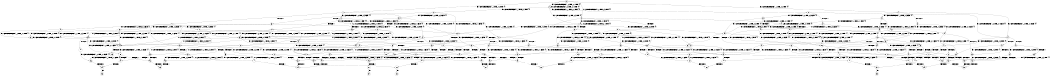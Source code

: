 digraph BCG {
size = "7, 10.5";
center = TRUE;
node [shape = circle];
0 [peripheries = 2];
0 -> 1 [label = "EX !0 !ATOMIC_EXCH_BRANCH (1, +1, TRUE, +0, 2, TRUE) !{0}"];
0 -> 2 [label = "EX !2 !ATOMIC_EXCH_BRANCH (1, +0, TRUE, +0, 1, TRUE) !{0}"];
0 -> 3 [label = "EX !1 !ATOMIC_EXCH_BRANCH (1, +0, TRUE, +0, 3, TRUE) !{0}"];
0 -> 4 [label = "EX !0 !ATOMIC_EXCH_BRANCH (1, +1, TRUE, +0, 2, TRUE) !{0}"];
1 -> 5 [label = "EX !2 !ATOMIC_EXCH_BRANCH (1, +0, TRUE, +0, 1, FALSE) !{0}"];
1 -> 6 [label = "EX !1 !ATOMIC_EXCH_BRANCH (1, +0, TRUE, +0, 3, FALSE) !{0}"];
1 -> 7 [label = "TERMINATE !0"];
2 -> 2 [label = "EX !2 !ATOMIC_EXCH_BRANCH (1, +0, TRUE, +0, 1, TRUE) !{0}"];
2 -> 8 [label = "EX !0 !ATOMIC_EXCH_BRANCH (1, +1, TRUE, +0, 2, TRUE) !{0}"];
2 -> 9 [label = "EX !1 !ATOMIC_EXCH_BRANCH (1, +0, TRUE, +0, 3, TRUE) !{0}"];
2 -> 10 [label = "EX !0 !ATOMIC_EXCH_BRANCH (1, +1, TRUE, +0, 2, TRUE) !{0}"];
3 -> 11 [label = "EX !0 !ATOMIC_EXCH_BRANCH (1, +1, TRUE, +0, 2, TRUE) !{0}"];
3 -> 9 [label = "EX !2 !ATOMIC_EXCH_BRANCH (1, +0, TRUE, +0, 1, TRUE) !{0}"];
3 -> 12 [label = "TERMINATE !1"];
3 -> 13 [label = "EX !0 !ATOMIC_EXCH_BRANCH (1, +1, TRUE, +0, 2, TRUE) !{0}"];
4 -> 14 [label = "EX !2 !ATOMIC_EXCH_BRANCH (1, +0, TRUE, +0, 1, FALSE) !{0}"];
4 -> 15 [label = "EX !1 !ATOMIC_EXCH_BRANCH (1, +0, TRUE, +0, 3, FALSE) !{0}"];
4 -> 16 [label = "TERMINATE !0"];
5 -> 17 [label = "EX !1 !ATOMIC_EXCH_BRANCH (1, +0, TRUE, +0, 3, TRUE) !{0}"];
5 -> 18 [label = "TERMINATE !0"];
5 -> 19 [label = "TERMINATE !2"];
6 -> 11 [label = "EX !1 !ATOMIC_EXCH_BRANCH (1, +1, TRUE, +0, 3, TRUE) !{0}"];
6 -> 20 [label = "EX !2 !ATOMIC_EXCH_BRANCH (1, +0, TRUE, +0, 1, TRUE) !{0}"];
6 -> 21 [label = "TERMINATE !0"];
7 -> 22 [label = "EX !1 !ATOMIC_EXCH_BRANCH (1, +0, TRUE, +0, 3, FALSE) !{1}"];
7 -> 23 [label = "EX !2 !ATOMIC_EXCH_BRANCH (1, +0, TRUE, +0, 1, FALSE) !{1}"];
7 -> 24 [label = "EX !1 !ATOMIC_EXCH_BRANCH (1, +0, TRUE, +0, 3, FALSE) !{1}"];
8 -> 5 [label = "EX !2 !ATOMIC_EXCH_BRANCH (1, +0, TRUE, +0, 1, FALSE) !{0}"];
8 -> 25 [label = "EX !1 !ATOMIC_EXCH_BRANCH (1, +0, TRUE, +0, 3, FALSE) !{0}"];
8 -> 26 [label = "TERMINATE !0"];
9 -> 9 [label = "EX !2 !ATOMIC_EXCH_BRANCH (1, +0, TRUE, +0, 1, TRUE) !{0}"];
9 -> 27 [label = "EX !0 !ATOMIC_EXCH_BRANCH (1, +1, TRUE, +0, 2, TRUE) !{0}"];
9 -> 28 [label = "TERMINATE !1"];
9 -> 29 [label = "EX !0 !ATOMIC_EXCH_BRANCH (1, +1, TRUE, +0, 2, TRUE) !{0}"];
10 -> 14 [label = "EX !2 !ATOMIC_EXCH_BRANCH (1, +0, TRUE, +0, 1, FALSE) !{0}"];
10 -> 30 [label = "EX !1 !ATOMIC_EXCH_BRANCH (1, +0, TRUE, +0, 3, FALSE) !{0}"];
10 -> 31 [label = "TERMINATE !0"];
11 -> 32 [label = "EX !2 !ATOMIC_EXCH_BRANCH (1, +0, TRUE, +0, 1, FALSE) !{0}"];
11 -> 33 [label = "TERMINATE !0"];
11 -> 34 [label = "TERMINATE !1"];
12 -> 35 [label = "EX !0 !ATOMIC_EXCH_BRANCH (1, +1, TRUE, +0, 2, TRUE) !{0}"];
12 -> 36 [label = "EX !2 !ATOMIC_EXCH_BRANCH (1, +0, TRUE, +0, 1, TRUE) !{0}"];
12 -> 37 [label = "EX !0 !ATOMIC_EXCH_BRANCH (1, +1, TRUE, +0, 2, TRUE) !{0}"];
13 -> 38 [label = "EX !2 !ATOMIC_EXCH_BRANCH (1, +0, TRUE, +0, 1, FALSE) !{0}"];
13 -> 39 [label = "TERMINATE !0"];
13 -> 40 [label = "TERMINATE !1"];
14 -> 41 [label = "EX !1 !ATOMIC_EXCH_BRANCH (1, +0, TRUE, +0, 3, TRUE) !{0}"];
14 -> 42 [label = "TERMINATE !0"];
14 -> 43 [label = "TERMINATE !2"];
15 -> 13 [label = "EX !1 !ATOMIC_EXCH_BRANCH (1, +1, TRUE, +0, 3, TRUE) !{0}"];
15 -> 44 [label = "EX !2 !ATOMIC_EXCH_BRANCH (1, +0, TRUE, +0, 1, TRUE) !{0}"];
15 -> 45 [label = "TERMINATE !0"];
16 -> 46 [label = "EX !1 !ATOMIC_EXCH_BRANCH (1, +0, TRUE, +0, 3, FALSE) !{1}"];
16 -> 47 [label = "EX !2 !ATOMIC_EXCH_BRANCH (1, +0, TRUE, +0, 1, FALSE) !{1}"];
17 -> 48 [label = "TERMINATE !0"];
17 -> 49 [label = "TERMINATE !2"];
17 -> 50 [label = "TERMINATE !1"];
18 -> 51 [label = "EX !1 !ATOMIC_EXCH_BRANCH (1, +0, TRUE, +0, 3, TRUE) !{1}"];
18 -> 52 [label = "TERMINATE !2"];
18 -> 53 [label = "EX !1 !ATOMIC_EXCH_BRANCH (1, +0, TRUE, +0, 3, TRUE) !{1}"];
19 -> 54 [label = "EX !1 !ATOMIC_EXCH_BRANCH (1, +0, TRUE, +0, 3, TRUE) !{0}"];
19 -> 55 [label = "TERMINATE !0"];
20 -> 27 [label = "EX !1 !ATOMIC_EXCH_BRANCH (1, +1, TRUE, +0, 3, TRUE) !{0}"];
20 -> 20 [label = "EX !2 !ATOMIC_EXCH_BRANCH (1, +0, TRUE, +0, 1, TRUE) !{0}"];
20 -> 56 [label = "TERMINATE !0"];
21 -> 57 [label = "EX !1 !ATOMIC_EXCH_BRANCH (1, +1, TRUE, +0, 3, TRUE) !{1}"];
21 -> 58 [label = "EX !2 !ATOMIC_EXCH_BRANCH (1, +0, TRUE, +0, 1, TRUE) !{1}"];
21 -> 59 [label = "EX !1 !ATOMIC_EXCH_BRANCH (1, +1, TRUE, +0, 3, TRUE) !{1}"];
22 -> 57 [label = "EX !1 !ATOMIC_EXCH_BRANCH (1, +1, TRUE, +0, 3, TRUE) !{1}"];
22 -> 58 [label = "EX !2 !ATOMIC_EXCH_BRANCH (1, +0, TRUE, +0, 1, TRUE) !{1}"];
22 -> 59 [label = "EX !1 !ATOMIC_EXCH_BRANCH (1, +1, TRUE, +0, 3, TRUE) !{1}"];
23 -> 51 [label = "EX !1 !ATOMIC_EXCH_BRANCH (1, +0, TRUE, +0, 3, TRUE) !{1}"];
23 -> 52 [label = "TERMINATE !2"];
23 -> 53 [label = "EX !1 !ATOMIC_EXCH_BRANCH (1, +0, TRUE, +0, 3, TRUE) !{1}"];
24 -> 60 [label = "EX !2 !ATOMIC_EXCH_BRANCH (1, +0, TRUE, +0, 1, TRUE) !{1}"];
24 -> 59 [label = "EX !1 !ATOMIC_EXCH_BRANCH (1, +1, TRUE, +0, 3, TRUE) !{1}"];
25 -> 27 [label = "EX !1 !ATOMIC_EXCH_BRANCH (1, +1, TRUE, +0, 3, TRUE) !{0}"];
25 -> 20 [label = "EX !2 !ATOMIC_EXCH_BRANCH (1, +0, TRUE, +0, 1, TRUE) !{0}"];
25 -> 56 [label = "TERMINATE !0"];
26 -> 23 [label = "EX !2 !ATOMIC_EXCH_BRANCH (1, +0, TRUE, +0, 1, FALSE) !{1}"];
26 -> 61 [label = "EX !1 !ATOMIC_EXCH_BRANCH (1, +0, TRUE, +0, 3, FALSE) !{1}"];
26 -> 62 [label = "EX !1 !ATOMIC_EXCH_BRANCH (1, +0, TRUE, +0, 3, FALSE) !{1}"];
27 -> 32 [label = "EX !2 !ATOMIC_EXCH_BRANCH (1, +0, TRUE, +0, 1, FALSE) !{0}"];
27 -> 63 [label = "TERMINATE !0"];
27 -> 64 [label = "TERMINATE !1"];
28 -> 36 [label = "EX !2 !ATOMIC_EXCH_BRANCH (1, +0, TRUE, +0, 1, TRUE) !{0}"];
28 -> 65 [label = "EX !0 !ATOMIC_EXCH_BRANCH (1, +1, TRUE, +0, 2, TRUE) !{0}"];
28 -> 66 [label = "EX !0 !ATOMIC_EXCH_BRANCH (1, +1, TRUE, +0, 2, TRUE) !{0}"];
29 -> 38 [label = "EX !2 !ATOMIC_EXCH_BRANCH (1, +0, TRUE, +0, 1, FALSE) !{0}"];
29 -> 67 [label = "TERMINATE !0"];
29 -> 68 [label = "TERMINATE !1"];
30 -> 29 [label = "EX !1 !ATOMIC_EXCH_BRANCH (1, +1, TRUE, +0, 3, TRUE) !{0}"];
30 -> 44 [label = "EX !2 !ATOMIC_EXCH_BRANCH (1, +0, TRUE, +0, 1, TRUE) !{0}"];
30 -> 69 [label = "TERMINATE !0"];
31 -> 47 [label = "EX !2 !ATOMIC_EXCH_BRANCH (1, +0, TRUE, +0, 1, FALSE) !{1}"];
31 -> 70 [label = "EX !1 !ATOMIC_EXCH_BRANCH (1, +0, TRUE, +0, 3, FALSE) !{1}"];
32 -> 48 [label = "TERMINATE !0"];
32 -> 49 [label = "TERMINATE !2"];
32 -> 50 [label = "TERMINATE !1"];
33 -> 71 [label = "EX !2 !ATOMIC_EXCH_BRANCH (1, +0, TRUE, +0, 1, FALSE) !{1}"];
33 -> 72 [label = "TERMINATE !1"];
34 -> 73 [label = "EX !2 !ATOMIC_EXCH_BRANCH (1, +0, TRUE, +0, 1, FALSE) !{0}"];
34 -> 74 [label = "TERMINATE !0"];
35 -> 73 [label = "EX !2 !ATOMIC_EXCH_BRANCH (1, +0, TRUE, +0, 1, FALSE) !{0}"];
35 -> 74 [label = "TERMINATE !0"];
36 -> 36 [label = "EX !2 !ATOMIC_EXCH_BRANCH (1, +0, TRUE, +0, 1, TRUE) !{0}"];
36 -> 65 [label = "EX !0 !ATOMIC_EXCH_BRANCH (1, +1, TRUE, +0, 2, TRUE) !{0}"];
36 -> 66 [label = "EX !0 !ATOMIC_EXCH_BRANCH (1, +1, TRUE, +0, 2, TRUE) !{0}"];
37 -> 75 [label = "EX !2 !ATOMIC_EXCH_BRANCH (1, +0, TRUE, +0, 1, FALSE) !{0}"];
37 -> 76 [label = "TERMINATE !0"];
38 -> 77 [label = "TERMINATE !0"];
38 -> 78 [label = "TERMINATE !2"];
38 -> 79 [label = "TERMINATE !1"];
39 -> 80 [label = "EX !2 !ATOMIC_EXCH_BRANCH (1, +0, TRUE, +0, 1, FALSE) !{1}"];
39 -> 81 [label = "TERMINATE !1"];
40 -> 75 [label = "EX !2 !ATOMIC_EXCH_BRANCH (1, +0, TRUE, +0, 1, FALSE) !{0}"];
40 -> 76 [label = "TERMINATE !0"];
41 -> 77 [label = "TERMINATE !0"];
41 -> 78 [label = "TERMINATE !2"];
41 -> 79 [label = "TERMINATE !1"];
42 -> 82 [label = "EX !1 !ATOMIC_EXCH_BRANCH (1, +0, TRUE, +0, 3, TRUE) !{1}"];
42 -> 83 [label = "TERMINATE !2"];
43 -> 84 [label = "EX !1 !ATOMIC_EXCH_BRANCH (1, +0, TRUE, +0, 3, TRUE) !{0}"];
43 -> 85 [label = "TERMINATE !0"];
44 -> 29 [label = "EX !1 !ATOMIC_EXCH_BRANCH (1, +1, TRUE, +0, 3, TRUE) !{0}"];
44 -> 44 [label = "EX !2 !ATOMIC_EXCH_BRANCH (1, +0, TRUE, +0, 1, TRUE) !{0}"];
44 -> 69 [label = "TERMINATE !0"];
45 -> 86 [label = "EX !1 !ATOMIC_EXCH_BRANCH (1, +1, TRUE, +0, 3, TRUE) !{1}"];
45 -> 87 [label = "EX !2 !ATOMIC_EXCH_BRANCH (1, +0, TRUE, +0, 1, TRUE) !{1}"];
46 -> 86 [label = "EX !1 !ATOMIC_EXCH_BRANCH (1, +1, TRUE, +0, 3, TRUE) !{1}"];
46 -> 87 [label = "EX !2 !ATOMIC_EXCH_BRANCH (1, +0, TRUE, +0, 1, TRUE) !{1}"];
47 -> 82 [label = "EX !1 !ATOMIC_EXCH_BRANCH (1, +0, TRUE, +0, 3, TRUE) !{1}"];
47 -> 83 [label = "TERMINATE !2"];
48 -> 88 [label = "TERMINATE !2"];
48 -> 89 [label = "TERMINATE !1"];
49 -> 90 [label = "TERMINATE !0"];
49 -> 91 [label = "TERMINATE !1"];
50 -> 92 [label = "TERMINATE !0"];
50 -> 93 [label = "TERMINATE !2"];
51 -> 88 [label = "TERMINATE !2"];
51 -> 89 [label = "TERMINATE !1"];
52 -> 94 [label = "EX !1 !ATOMIC_EXCH_BRANCH (1, +0, TRUE, +0, 3, TRUE) !{1}"];
52 -> 95 [label = "EX !1 !ATOMIC_EXCH_BRANCH (1, +0, TRUE, +0, 3, TRUE) !{1}"];
53 -> 96 [label = "TERMINATE !2"];
53 -> 97 [label = "TERMINATE !1"];
54 -> 90 [label = "TERMINATE !0"];
54 -> 91 [label = "TERMINATE !1"];
55 -> 94 [label = "EX !1 !ATOMIC_EXCH_BRANCH (1, +0, TRUE, +0, 3, TRUE) !{1}"];
55 -> 95 [label = "EX !1 !ATOMIC_EXCH_BRANCH (1, +0, TRUE, +0, 3, TRUE) !{1}"];
56 -> 98 [label = "EX !1 !ATOMIC_EXCH_BRANCH (1, +1, TRUE, +0, 3, TRUE) !{1}"];
56 -> 58 [label = "EX !2 !ATOMIC_EXCH_BRANCH (1, +0, TRUE, +0, 1, TRUE) !{1}"];
56 -> 99 [label = "EX !1 !ATOMIC_EXCH_BRANCH (1, +1, TRUE, +0, 3, TRUE) !{1}"];
57 -> 71 [label = "EX !2 !ATOMIC_EXCH_BRANCH (1, +0, TRUE, +0, 1, FALSE) !{1}"];
57 -> 72 [label = "TERMINATE !1"];
58 -> 98 [label = "EX !1 !ATOMIC_EXCH_BRANCH (1, +1, TRUE, +0, 3, TRUE) !{1}"];
58 -> 58 [label = "EX !2 !ATOMIC_EXCH_BRANCH (1, +0, TRUE, +0, 1, TRUE) !{1}"];
58 -> 99 [label = "EX !1 !ATOMIC_EXCH_BRANCH (1, +1, TRUE, +0, 3, TRUE) !{1}"];
59 -> 100 [label = "EX !2 !ATOMIC_EXCH_BRANCH (1, +0, TRUE, +0, 1, FALSE) !{1}"];
59 -> 101 [label = "TERMINATE !1"];
60 -> 60 [label = "EX !2 !ATOMIC_EXCH_BRANCH (1, +0, TRUE, +0, 1, TRUE) !{1}"];
60 -> 99 [label = "EX !1 !ATOMIC_EXCH_BRANCH (1, +1, TRUE, +0, 3, TRUE) !{1}"];
61 -> 98 [label = "EX !1 !ATOMIC_EXCH_BRANCH (1, +1, TRUE, +0, 3, TRUE) !{1}"];
61 -> 58 [label = "EX !2 !ATOMIC_EXCH_BRANCH (1, +0, TRUE, +0, 1, TRUE) !{1}"];
61 -> 99 [label = "EX !1 !ATOMIC_EXCH_BRANCH (1, +1, TRUE, +0, 3, TRUE) !{1}"];
62 -> 60 [label = "EX !2 !ATOMIC_EXCH_BRANCH (1, +0, TRUE, +0, 1, TRUE) !{1}"];
62 -> 99 [label = "EX !1 !ATOMIC_EXCH_BRANCH (1, +1, TRUE, +0, 3, TRUE) !{1}"];
63 -> 71 [label = "EX !2 !ATOMIC_EXCH_BRANCH (1, +0, TRUE, +0, 1, FALSE) !{1}"];
63 -> 102 [label = "TERMINATE !1"];
64 -> 73 [label = "EX !2 !ATOMIC_EXCH_BRANCH (1, +0, TRUE, +0, 1, FALSE) !{0}"];
64 -> 103 [label = "TERMINATE !0"];
65 -> 73 [label = "EX !2 !ATOMIC_EXCH_BRANCH (1, +0, TRUE, +0, 1, FALSE) !{0}"];
65 -> 103 [label = "TERMINATE !0"];
66 -> 75 [label = "EX !2 !ATOMIC_EXCH_BRANCH (1, +0, TRUE, +0, 1, FALSE) !{0}"];
66 -> 104 [label = "TERMINATE !0"];
67 -> 80 [label = "EX !2 !ATOMIC_EXCH_BRANCH (1, +0, TRUE, +0, 1, FALSE) !{1}"];
67 -> 105 [label = "TERMINATE !1"];
68 -> 75 [label = "EX !2 !ATOMIC_EXCH_BRANCH (1, +0, TRUE, +0, 1, FALSE) !{0}"];
68 -> 104 [label = "TERMINATE !0"];
69 -> 106 [label = "EX !1 !ATOMIC_EXCH_BRANCH (1, +1, TRUE, +0, 3, TRUE) !{1}"];
69 -> 87 [label = "EX !2 !ATOMIC_EXCH_BRANCH (1, +0, TRUE, +0, 1, TRUE) !{1}"];
70 -> 106 [label = "EX !1 !ATOMIC_EXCH_BRANCH (1, +1, TRUE, +0, 3, TRUE) !{1}"];
70 -> 87 [label = "EX !2 !ATOMIC_EXCH_BRANCH (1, +0, TRUE, +0, 1, TRUE) !{1}"];
71 -> 88 [label = "TERMINATE !2"];
71 -> 89 [label = "TERMINATE !1"];
72 -> 107 [label = "EX !2 !ATOMIC_EXCH_BRANCH (1, +0, TRUE, +0, 1, FALSE) !{2}"];
72 -> 108 [label = "EX !2 !ATOMIC_EXCH_BRANCH (1, +0, TRUE, +0, 1, FALSE) !{2}"];
73 -> 92 [label = "TERMINATE !0"];
73 -> 93 [label = "TERMINATE !2"];
74 -> 109 [label = "EX !2 !ATOMIC_EXCH_BRANCH (1, +0, TRUE, +0, 1, FALSE) !{1}"];
75 -> 110 [label = "TERMINATE !0"];
75 -> 111 [label = "TERMINATE !2"];
76 -> 112 [label = "EX !2 !ATOMIC_EXCH_BRANCH (1, +0, TRUE, +0, 1, FALSE) !{1}"];
77 -> 113 [label = "TERMINATE !2"];
77 -> 114 [label = "TERMINATE !1"];
78 -> 115 [label = "TERMINATE !0"];
78 -> 116 [label = "TERMINATE !1"];
79 -> 110 [label = "TERMINATE !0"];
79 -> 111 [label = "TERMINATE !2"];
80 -> 113 [label = "TERMINATE !2"];
80 -> 114 [label = "TERMINATE !1"];
81 -> 117 [label = "EX !2 !ATOMIC_EXCH_BRANCH (1, +0, TRUE, +0, 1, FALSE) !{2}"];
82 -> 113 [label = "TERMINATE !2"];
82 -> 114 [label = "TERMINATE !1"];
83 -> 118 [label = "EX !1 !ATOMIC_EXCH_BRANCH (1, +0, TRUE, +0, 3, TRUE) !{1}"];
84 -> 115 [label = "TERMINATE !0"];
84 -> 116 [label = "TERMINATE !1"];
85 -> 118 [label = "EX !1 !ATOMIC_EXCH_BRANCH (1, +0, TRUE, +0, 3, TRUE) !{1}"];
86 -> 80 [label = "EX !2 !ATOMIC_EXCH_BRANCH (1, +0, TRUE, +0, 1, FALSE) !{1}"];
86 -> 81 [label = "TERMINATE !1"];
87 -> 106 [label = "EX !1 !ATOMIC_EXCH_BRANCH (1, +1, TRUE, +0, 3, TRUE) !{1}"];
87 -> 87 [label = "EX !2 !ATOMIC_EXCH_BRANCH (1, +0, TRUE, +0, 1, TRUE) !{1}"];
88 -> 119 [label = "TERMINATE !1"];
89 -> 120 [label = "TERMINATE !2"];
90 -> 119 [label = "TERMINATE !1"];
91 -> 121 [label = "TERMINATE !0"];
92 -> 122 [label = "TERMINATE !2"];
93 -> 121 [label = "TERMINATE !0"];
94 -> 119 [label = "TERMINATE !1"];
95 -> 123 [label = "TERMINATE !1"];
96 -> 123 [label = "TERMINATE !1"];
97 -> 124 [label = "TERMINATE !2"];
98 -> 71 [label = "EX !2 !ATOMIC_EXCH_BRANCH (1, +0, TRUE, +0, 1, FALSE) !{1}"];
98 -> 102 [label = "TERMINATE !1"];
99 -> 100 [label = "EX !2 !ATOMIC_EXCH_BRANCH (1, +0, TRUE, +0, 1, FALSE) !{1}"];
99 -> 125 [label = "TERMINATE !1"];
100 -> 96 [label = "TERMINATE !2"];
100 -> 97 [label = "TERMINATE !1"];
101 -> 126 [label = "EX !2 !ATOMIC_EXCH_BRANCH (1, +0, TRUE, +0, 1, FALSE) !{2}"];
102 -> 107 [label = "EX !2 !ATOMIC_EXCH_BRANCH (1, +0, TRUE, +0, 1, FALSE) !{2}"];
102 -> 108 [label = "EX !2 !ATOMIC_EXCH_BRANCH (1, +0, TRUE, +0, 1, FALSE) !{2}"];
103 -> 109 [label = "EX !2 !ATOMIC_EXCH_BRANCH (1, +0, TRUE, +0, 1, FALSE) !{1}"];
104 -> 112 [label = "EX !2 !ATOMIC_EXCH_BRANCH (1, +0, TRUE, +0, 1, FALSE) !{1}"];
105 -> 117 [label = "EX !2 !ATOMIC_EXCH_BRANCH (1, +0, TRUE, +0, 1, FALSE) !{2}"];
106 -> 80 [label = "EX !2 !ATOMIC_EXCH_BRANCH (1, +0, TRUE, +0, 1, FALSE) !{1}"];
106 -> 105 [label = "TERMINATE !1"];
107 -> 120 [label = "TERMINATE !2"];
108 -> 127 [label = "TERMINATE !2"];
109 -> 122 [label = "TERMINATE !2"];
110 -> 128 [label = "TERMINATE !2"];
111 -> 129 [label = "TERMINATE !0"];
112 -> 128 [label = "TERMINATE !2"];
113 -> 130 [label = "TERMINATE !1"];
114 -> 131 [label = "TERMINATE !2"];
115 -> 130 [label = "TERMINATE !1"];
116 -> 129 [label = "TERMINATE !0"];
117 -> 131 [label = "TERMINATE !2"];
118 -> 130 [label = "TERMINATE !1"];
120 -> 132 [label = "exit"];
124 -> 133 [label = "exit"];
125 -> 126 [label = "EX !2 !ATOMIC_EXCH_BRANCH (1, +0, TRUE, +0, 1, FALSE) !{2}"];
126 -> 124 [label = "TERMINATE !2"];
127 -> 134 [label = "exit"];
131 -> 135 [label = "exit"];
}
